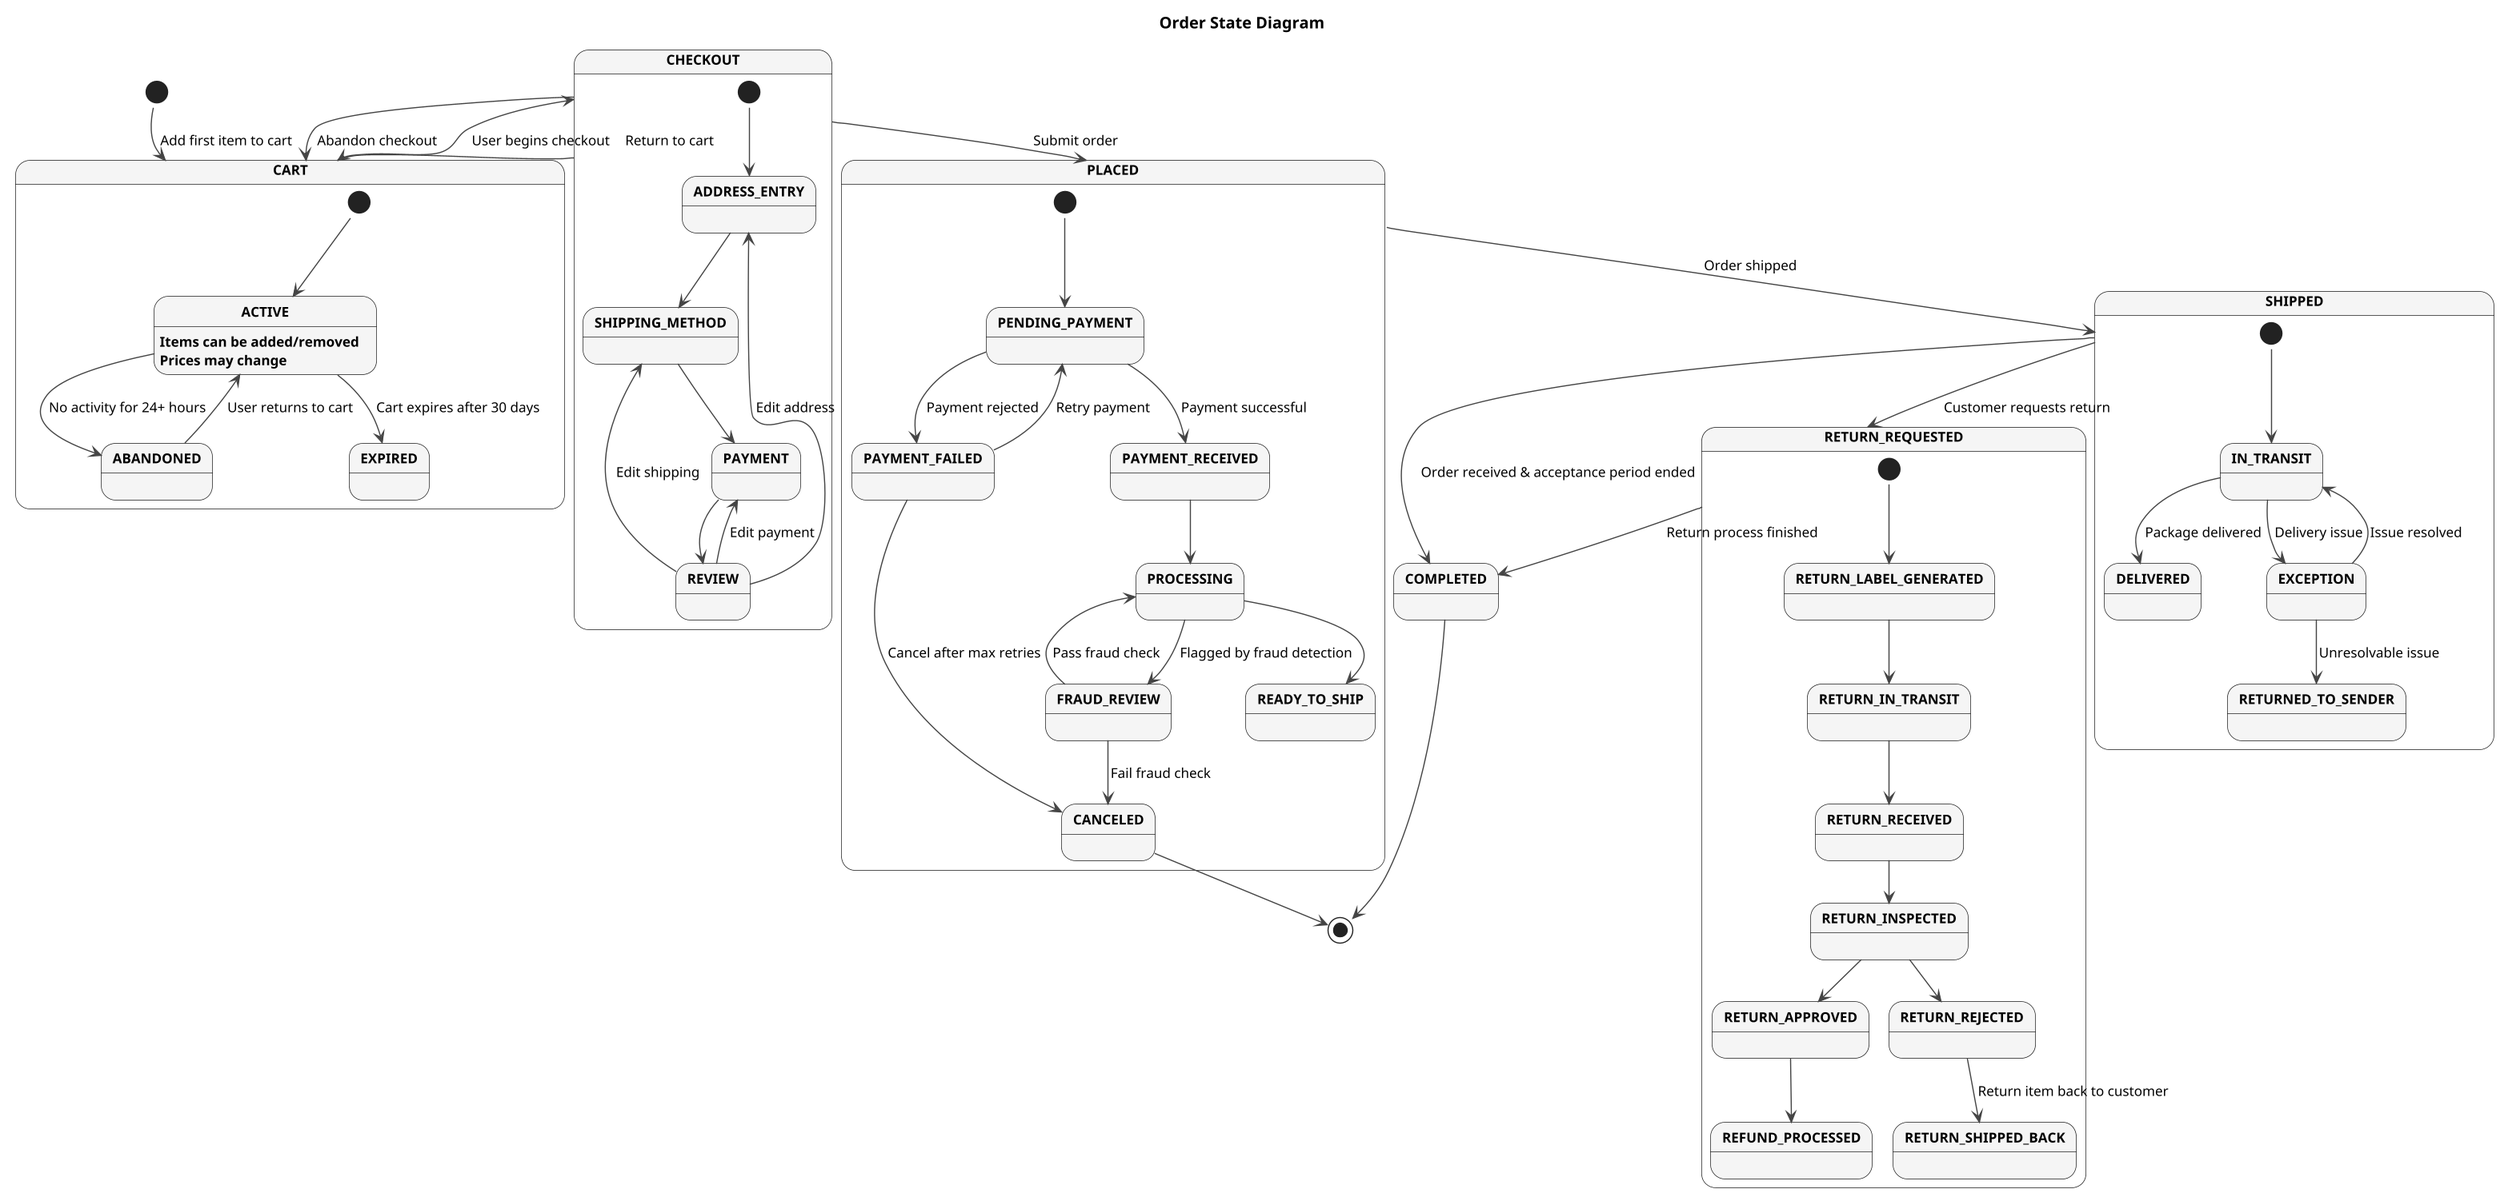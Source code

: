 @startuml order-state
' Fix for clipping issues with comprehensive diagrams
!pragma layout smetana
' Using lower DPI will help prevent clipping
skinparam dpi 150
' Set page dimensions explicitly
skinparam pageMargin 10
skinparam pageExternalColor white
' Use a scale factor that prevents clipping but keeps detail
scale max 2000 width

' Basic styling
skinparam StateFontSize 14
skinparam StateFontStyle bold
skinparam StateBackgroundColor WhiteSmoke
skinparam StateAttributeFontSize 12
skinparam ArrowFontSize 12
skinparam ArrowColor #444444
skinparam shadowing false

title Order State Diagram

[*] --> CART : Add first item to cart

state CART {
    [*] --> ACTIVE
    ACTIVE --> ABANDONED : No activity for 24+ hours
    ABANDONED --> ACTIVE : User returns to cart
    ACTIVE --> EXPIRED : Cart expires after 30 days
    ACTIVE : Items can be added/removed
    ACTIVE : Prices may change
}

CART --> CHECKOUT : User begins checkout
CHECKOUT --> CART : Return to cart

state CHECKOUT {
    [*] --> ADDRESS_ENTRY
    ADDRESS_ENTRY --> SHIPPING_METHOD
    SHIPPING_METHOD --> PAYMENT
    PAYMENT --> REVIEW
    REVIEW --> PAYMENT : Edit payment
    REVIEW --> SHIPPING_METHOD : Edit shipping
    REVIEW --> ADDRESS_ENTRY : Edit address
}

CHECKOUT --> CART : Abandon checkout
CHECKOUT --> PLACED : Submit order

state PLACED {
    [*] --> PENDING_PAYMENT
    PENDING_PAYMENT --> PAYMENT_FAILED : Payment rejected
    PENDING_PAYMENT --> PAYMENT_RECEIVED : Payment successful
    PAYMENT_FAILED --> CANCELED : Cancel after max retries
    PAYMENT_FAILED --> PENDING_PAYMENT : Retry payment
    PAYMENT_RECEIVED --> PROCESSING
    PROCESSING --> FRAUD_REVIEW : Flagged by fraud detection
    FRAUD_REVIEW --> CANCELED : Fail fraud check
    FRAUD_REVIEW --> PROCESSING : Pass fraud check
    PROCESSING --> READY_TO_SHIP
}

PLACED --> SHIPPED : Order shipped

state SHIPPED {
    [*] --> IN_TRANSIT
    IN_TRANSIT --> DELIVERED : Package delivered
    IN_TRANSIT --> EXCEPTION : Delivery issue
    EXCEPTION --> IN_TRANSIT : Issue resolved
    EXCEPTION --> RETURNED_TO_SENDER : Unresolvable issue
}

SHIPPED --> COMPLETED : Order received & acceptance period ended
SHIPPED --> RETURN_REQUESTED : Customer requests return

state RETURN_REQUESTED {
    [*] --> RETURN_LABEL_GENERATED
    RETURN_LABEL_GENERATED --> RETURN_IN_TRANSIT
    RETURN_IN_TRANSIT --> RETURN_RECEIVED
    RETURN_RECEIVED --> RETURN_INSPECTED
    RETURN_INSPECTED --> RETURN_APPROVED
    RETURN_INSPECTED --> RETURN_REJECTED
    RETURN_APPROVED --> REFUND_PROCESSED
    RETURN_REJECTED --> RETURN_SHIPPED_BACK : Return item back to customer
}

RETURN_REQUESTED --> COMPLETED : Return process finished
COMPLETED --> [*]
CANCELED --> [*]

@enduml

